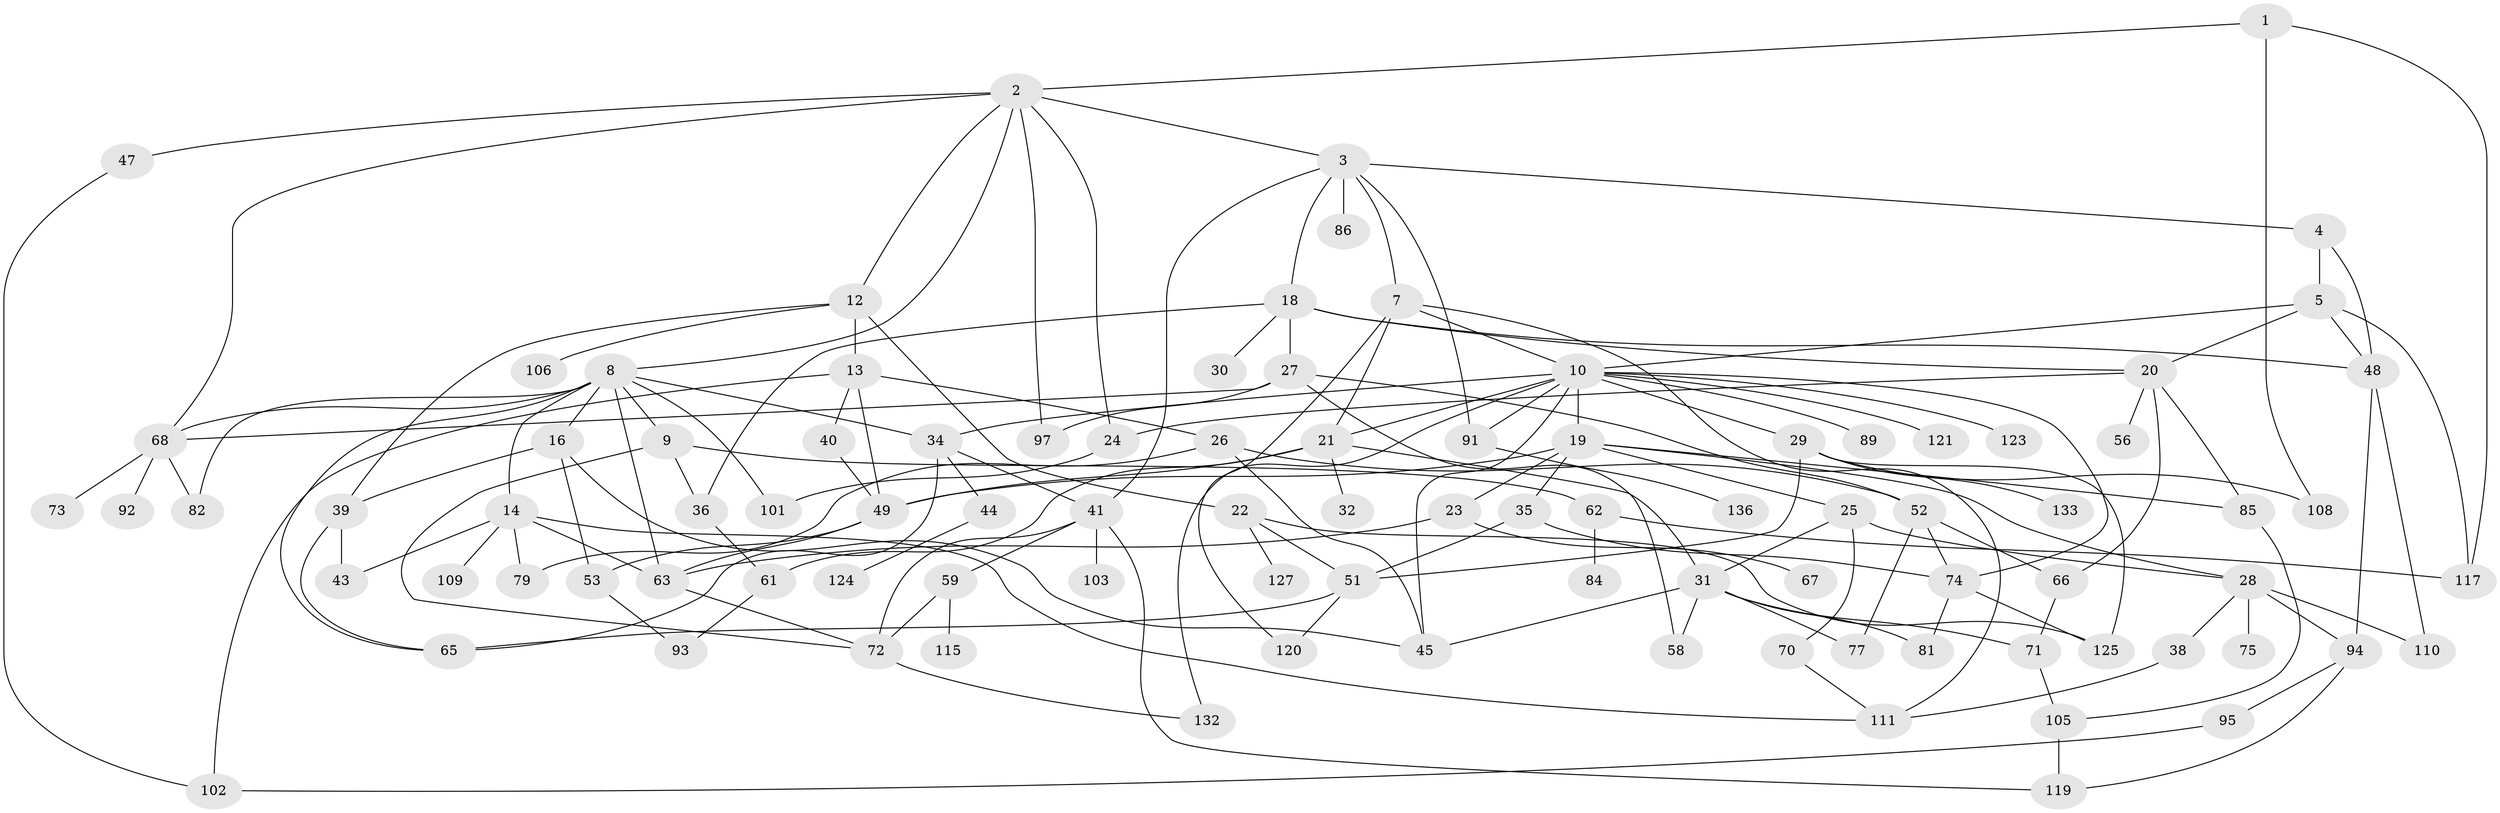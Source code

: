 // Generated by graph-tools (version 1.1) at 2025/23/03/03/25 07:23:32]
// undirected, 95 vertices, 160 edges
graph export_dot {
graph [start="1"]
  node [color=gray90,style=filled];
  1 [super="+54"];
  2 [super="+46"];
  3;
  4;
  5 [super="+6"];
  7 [super="+99"];
  8 [super="+64"];
  9 [super="+11"];
  10 [super="+15"];
  12 [super="+17"];
  13;
  14;
  16 [super="+55"];
  18 [super="+118"];
  19 [super="+96"];
  20 [super="+98"];
  21;
  22 [super="+80"];
  23;
  24;
  25 [super="+129"];
  26 [super="+128"];
  27 [super="+87"];
  28 [super="+134"];
  29 [super="+114"];
  30;
  31 [super="+33"];
  32;
  34 [super="+50"];
  35 [super="+37"];
  36 [super="+104"];
  38;
  39 [super="+42"];
  40;
  41 [super="+69"];
  43;
  44 [super="+90"];
  45 [super="+112"];
  47;
  48 [super="+138"];
  49 [super="+57"];
  51 [super="+76"];
  52 [super="+60"];
  53 [super="+88"];
  56;
  58 [super="+137"];
  59;
  61 [super="+113"];
  62 [super="+143"];
  63 [super="+107"];
  65 [super="+100"];
  66 [super="+131"];
  67;
  68 [super="+78"];
  70;
  71;
  72 [super="+83"];
  73 [super="+141"];
  74 [super="+126"];
  75;
  77;
  79;
  81;
  82;
  84;
  85;
  86;
  89;
  91;
  92;
  93;
  94 [super="+142"];
  95;
  97 [super="+122"];
  101;
  102 [super="+116"];
  103;
  105 [super="+139"];
  106;
  108;
  109;
  110;
  111 [super="+130"];
  115;
  117;
  119 [super="+135"];
  120;
  121;
  123;
  124;
  125 [super="+140"];
  127;
  132;
  133;
  136;
  1 -- 2;
  1 -- 108;
  1 -- 117;
  2 -- 3;
  2 -- 8;
  2 -- 12;
  2 -- 47;
  2 -- 97;
  2 -- 24;
  2 -- 68;
  3 -- 4;
  3 -- 7;
  3 -- 18;
  3 -- 41;
  3 -- 86;
  3 -- 91;
  4 -- 5;
  4 -- 48;
  5 -- 20;
  5 -- 10;
  5 -- 117;
  5 -- 48;
  7 -- 21;
  7 -- 120;
  7 -- 10;
  7 -- 111;
  8 -- 9;
  8 -- 14;
  8 -- 16;
  8 -- 34;
  8 -- 63 [weight=2];
  8 -- 65;
  8 -- 82;
  8 -- 101;
  8 -- 68;
  9 -- 36;
  9 -- 72;
  9 -- 62;
  10 -- 91;
  10 -- 123;
  10 -- 21;
  10 -- 34;
  10 -- 74;
  10 -- 89;
  10 -- 29;
  10 -- 19;
  10 -- 132;
  10 -- 121;
  10 -- 45;
  12 -- 13;
  12 -- 39;
  12 -- 106;
  12 -- 22;
  13 -- 26;
  13 -- 40;
  13 -- 102;
  13 -- 49;
  14 -- 43;
  14 -- 79;
  14 -- 109;
  14 -- 111;
  14 -- 63;
  16 -- 39;
  16 -- 53;
  16 -- 45;
  18 -- 27;
  18 -- 30;
  18 -- 20;
  18 -- 48;
  18 -- 36;
  19 -- 23 [weight=2];
  19 -- 25;
  19 -- 28;
  19 -- 35;
  19 -- 85;
  19 -- 49;
  20 -- 24;
  20 -- 56;
  20 -- 85;
  20 -- 66;
  21 -- 32;
  21 -- 49;
  21 -- 61;
  21 -- 31;
  22 -- 125;
  22 -- 51;
  22 -- 127;
  23 -- 67;
  23 -- 63;
  24 -- 101;
  25 -- 31;
  25 -- 70;
  25 -- 28;
  26 -- 52;
  26 -- 79;
  26 -- 45;
  27 -- 68;
  27 -- 97;
  27 -- 52;
  27 -- 58;
  28 -- 38;
  28 -- 75;
  28 -- 110;
  28 -- 94;
  29 -- 51;
  29 -- 125;
  29 -- 108;
  29 -- 133;
  31 -- 58;
  31 -- 71;
  31 -- 81;
  31 -- 77;
  31 -- 45;
  34 -- 44;
  34 -- 41;
  34 -- 65;
  35 -- 74;
  35 -- 51;
  36 -- 61;
  38 -- 111;
  39 -- 43;
  39 -- 65;
  40 -- 49;
  41 -- 59;
  41 -- 103;
  41 -- 119;
  41 -- 72;
  44 -- 124;
  47 -- 102;
  48 -- 94;
  48 -- 110;
  49 -- 53;
  49 -- 63;
  51 -- 65;
  51 -- 120;
  52 -- 66 [weight=2];
  52 -- 77;
  52 -- 74;
  53 -- 93;
  59 -- 115;
  59 -- 72;
  61 -- 93;
  62 -- 84;
  62 -- 117;
  63 -- 72;
  66 -- 71;
  68 -- 73;
  68 -- 82;
  68 -- 92;
  70 -- 111;
  71 -- 105;
  72 -- 132;
  74 -- 81;
  74 -- 125;
  85 -- 105;
  91 -- 136;
  94 -- 95;
  94 -- 119;
  95 -- 102;
  105 -- 119;
}
